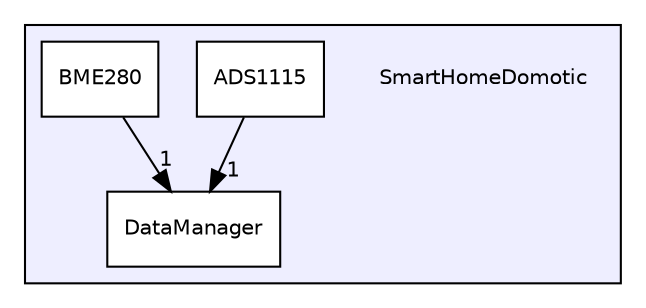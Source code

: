 digraph "SmartHomeDomotic" {
  compound=true
  node [ fontsize="10", fontname="Helvetica"];
  edge [ labelfontsize="10", labelfontname="Helvetica"];
  subgraph clusterdir_e4e24e40906c3f4b094b97bc540b6ce5 {
    graph [ bgcolor="#eeeeff", pencolor="black", label="" URL="dir_e4e24e40906c3f4b094b97bc540b6ce5.html"];
    dir_e4e24e40906c3f4b094b97bc540b6ce5 [shape=plaintext label="SmartHomeDomotic"];
    dir_75a63784bf033a05d16a69af68abcfae [shape=box label="ADS1115" color="black" fillcolor="white" style="filled" URL="dir_75a63784bf033a05d16a69af68abcfae.html"];
    dir_206a804ea317367acc58cae035d1924a [shape=box label="BME280" color="black" fillcolor="white" style="filled" URL="dir_206a804ea317367acc58cae035d1924a.html"];
    dir_ca2e47619ba1223c25fbd371124c3290 [shape=box label="DataManager" color="black" fillcolor="white" style="filled" URL="dir_ca2e47619ba1223c25fbd371124c3290.html"];
  }
  dir_206a804ea317367acc58cae035d1924a->dir_ca2e47619ba1223c25fbd371124c3290 [headlabel="1", labeldistance=1.5 headhref="dir_000002_000003.html"];
  dir_75a63784bf033a05d16a69af68abcfae->dir_ca2e47619ba1223c25fbd371124c3290 [headlabel="1", labeldistance=1.5 headhref="dir_000001_000003.html"];
}
